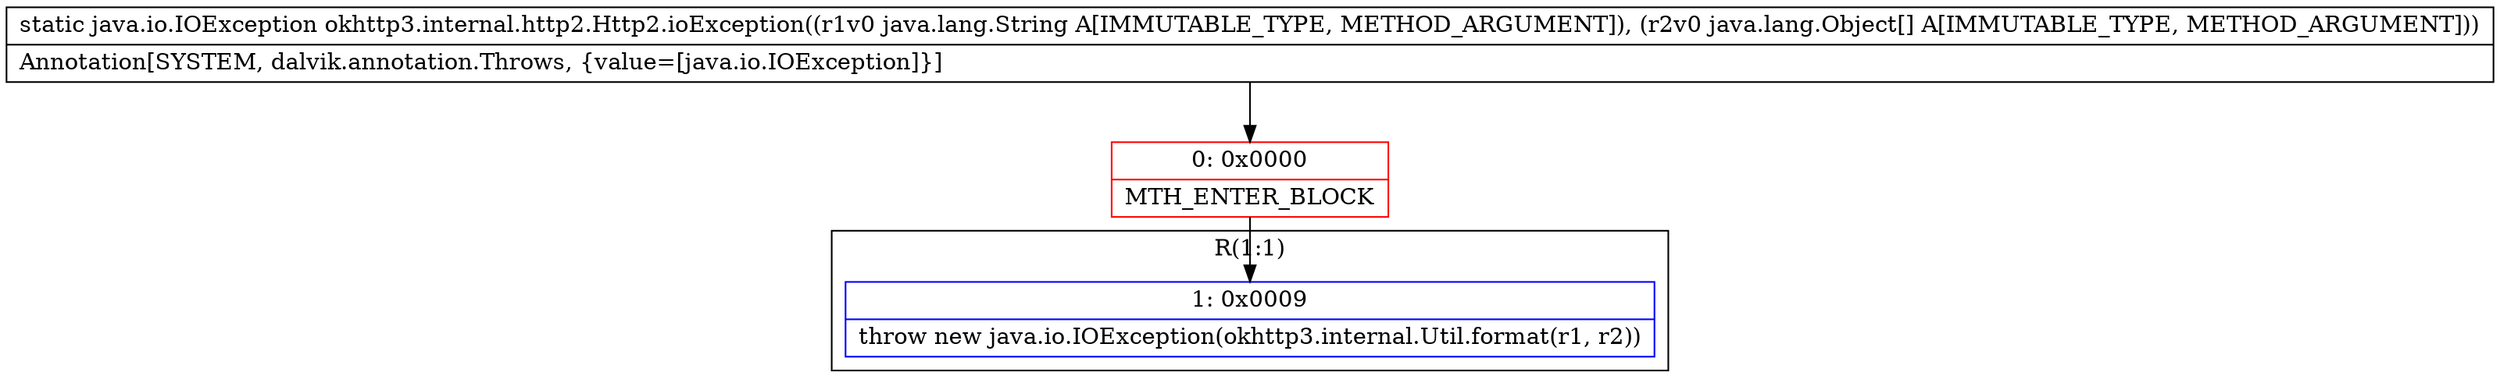 digraph "CFG forokhttp3.internal.http2.Http2.ioException(Ljava\/lang\/String;[Ljava\/lang\/Object;)Ljava\/io\/IOException;" {
subgraph cluster_Region_41771313 {
label = "R(1:1)";
node [shape=record,color=blue];
Node_1 [shape=record,label="{1\:\ 0x0009|throw new java.io.IOException(okhttp3.internal.Util.format(r1, r2))\l}"];
}
Node_0 [shape=record,color=red,label="{0\:\ 0x0000|MTH_ENTER_BLOCK\l}"];
MethodNode[shape=record,label="{static java.io.IOException okhttp3.internal.http2.Http2.ioException((r1v0 java.lang.String A[IMMUTABLE_TYPE, METHOD_ARGUMENT]), (r2v0 java.lang.Object[] A[IMMUTABLE_TYPE, METHOD_ARGUMENT]))  | Annotation[SYSTEM, dalvik.annotation.Throws, \{value=[java.io.IOException]\}]\l}"];
MethodNode -> Node_0;
Node_0 -> Node_1;
}

